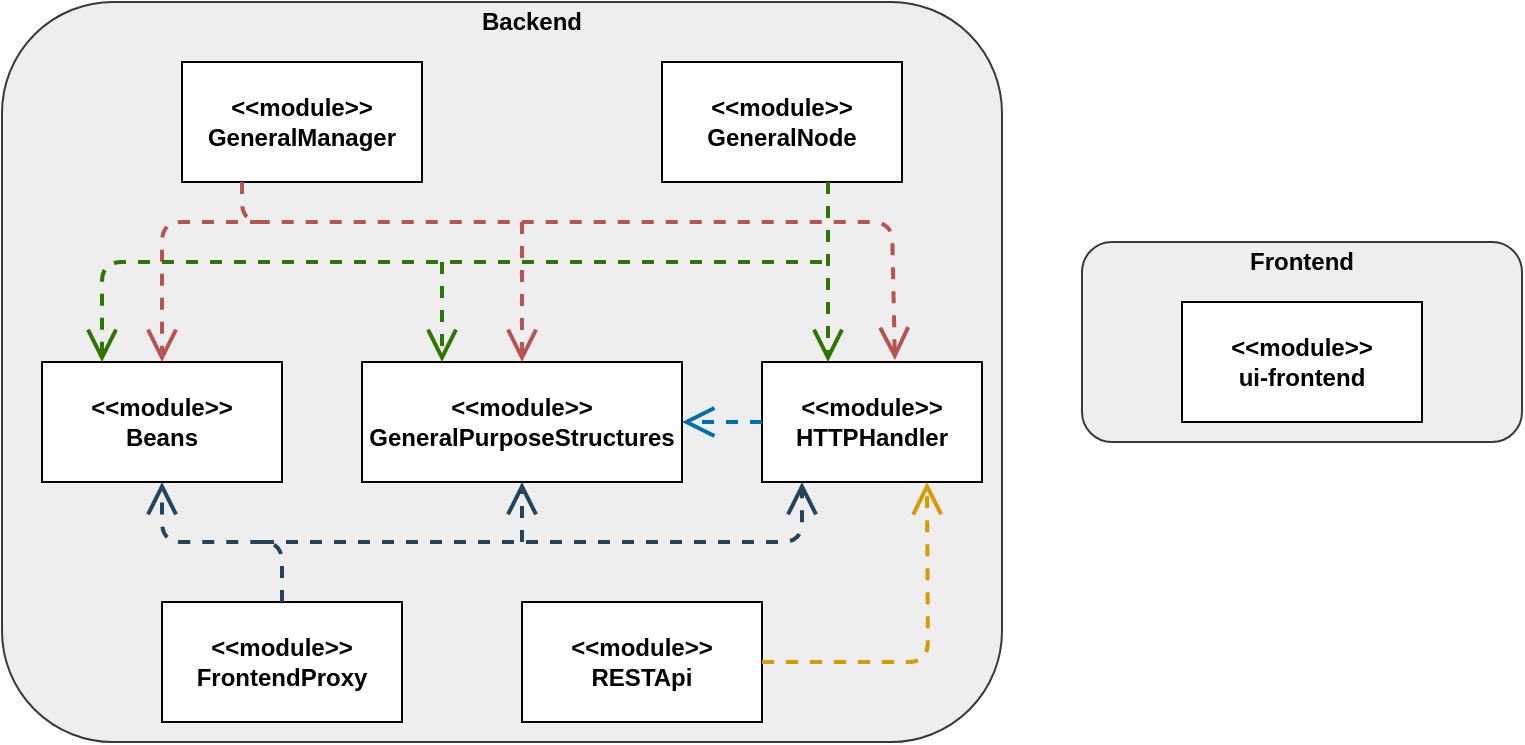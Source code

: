 <mxfile version="14.6.13" type="device"><diagram id="yIOi_dzZ2lcQYz4DDUIx" name="Pagina-1"><mxGraphModel dx="981" dy="574" grid="1" gridSize="10" guides="1" tooltips="1" connect="1" arrows="1" fold="1" page="1" pageScale="1" pageWidth="827" pageHeight="1169" math="0" shadow="0"><root><mxCell id="0"/><mxCell id="1" parent="0"/><mxCell id="FxdNurezOeOeJf-rxMEs-25" value="" style="group" parent="1" vertex="1" connectable="0"><mxGeometry x="640" y="390" width="220" height="100" as="geometry"/></mxCell><mxCell id="FxdNurezOeOeJf-rxMEs-23" value="" style="rounded=1;whiteSpace=wrap;html=1;fillColor=#eeeeee;strokeColor=#36393d;" parent="FxdNurezOeOeJf-rxMEs-25" vertex="1"><mxGeometry width="220" height="100" as="geometry"/></mxCell><mxCell id="FxdNurezOeOeJf-rxMEs-20" value="&lt;b&gt;&amp;lt;&amp;lt;module&amp;gt;&amp;gt;&lt;br&gt;ui-frontend&lt;br&gt;&lt;/b&gt;" style="rounded=0;whiteSpace=wrap;html=1;" parent="FxdNurezOeOeJf-rxMEs-25" vertex="1"><mxGeometry x="50" y="30" width="120" height="60" as="geometry"/></mxCell><mxCell id="FxdNurezOeOeJf-rxMEs-24" value="&lt;b&gt;Frontend&lt;/b&gt;" style="text;html=1;strokeColor=none;fillColor=none;align=center;verticalAlign=middle;whiteSpace=wrap;rounded=0;" parent="FxdNurezOeOeJf-rxMEs-25" vertex="1"><mxGeometry x="75" width="70" height="20" as="geometry"/></mxCell><mxCell id="FxdNurezOeOeJf-rxMEs-26" value="" style="group" parent="1" vertex="1" connectable="0"><mxGeometry x="100" y="270" width="500" height="370" as="geometry"/></mxCell><mxCell id="FxdNurezOeOeJf-rxMEs-21" value="" style="rounded=1;whiteSpace=wrap;html=1;fillColor=#eeeeee;strokeColor=#36393d;" parent="FxdNurezOeOeJf-rxMEs-26" vertex="1"><mxGeometry width="500" height="370" as="geometry"/></mxCell><mxCell id="FxdNurezOeOeJf-rxMEs-1" value="&lt;b&gt;&amp;lt;&amp;lt;module&amp;gt;&amp;gt;&lt;br&gt;GeneralManager&lt;br&gt;&lt;/b&gt;" style="rounded=0;whiteSpace=wrap;html=1;" parent="FxdNurezOeOeJf-rxMEs-26" vertex="1"><mxGeometry x="90" y="30" width="120" height="60" as="geometry"/></mxCell><mxCell id="FxdNurezOeOeJf-rxMEs-2" value="&lt;b&gt;&amp;lt;&amp;lt;module&amp;gt;&amp;gt;&lt;br&gt;GeneralNode&lt;br&gt;&lt;/b&gt;" style="rounded=0;whiteSpace=wrap;html=1;" parent="FxdNurezOeOeJf-rxMEs-26" vertex="1"><mxGeometry x="330" y="30" width="120" height="60" as="geometry"/></mxCell><mxCell id="FxdNurezOeOeJf-rxMEs-3" value="&lt;b&gt;&amp;lt;&amp;lt;module&amp;gt;&amp;gt;&lt;br&gt;FrontendProxy&lt;br&gt;&lt;/b&gt;" style="rounded=0;whiteSpace=wrap;html=1;" parent="FxdNurezOeOeJf-rxMEs-26" vertex="1"><mxGeometry x="80" y="300" width="120" height="60" as="geometry"/></mxCell><mxCell id="FxdNurezOeOeJf-rxMEs-4" value="&lt;b&gt;&amp;lt;&amp;lt;module&amp;gt;&amp;gt;&lt;br&gt;Beans&lt;br&gt;&lt;/b&gt;" style="rounded=0;whiteSpace=wrap;html=1;" parent="FxdNurezOeOeJf-rxMEs-26" vertex="1"><mxGeometry x="20" y="180" width="120" height="60" as="geometry"/></mxCell><mxCell id="FxdNurezOeOeJf-rxMEs-5" value="&lt;b&gt;&amp;lt;&amp;lt;module&amp;gt;&amp;gt;&lt;br&gt;GeneralPurposeStructures&lt;br&gt;&lt;/b&gt;" style="rounded=0;whiteSpace=wrap;html=1;" parent="FxdNurezOeOeJf-rxMEs-26" vertex="1"><mxGeometry x="180" y="180" width="160" height="60" as="geometry"/></mxCell><mxCell id="FxdNurezOeOeJf-rxMEs-6" value="&lt;b&gt;&amp;lt;&amp;lt;module&amp;gt;&amp;gt;&lt;br&gt;HTTPHandler&lt;br&gt;&lt;/b&gt;" style="rounded=0;whiteSpace=wrap;html=1;" parent="FxdNurezOeOeJf-rxMEs-26" vertex="1"><mxGeometry x="380" y="180" width="110" height="60" as="geometry"/></mxCell><mxCell id="FxdNurezOeOeJf-rxMEs-7" value="&lt;b&gt;&amp;lt;&amp;lt;module&amp;gt;&amp;gt;&lt;br&gt;RESTApi&lt;br&gt;&lt;/b&gt;" style="rounded=0;whiteSpace=wrap;html=1;" parent="FxdNurezOeOeJf-rxMEs-26" vertex="1"><mxGeometry x="260" y="300" width="120" height="60" as="geometry"/></mxCell><mxCell id="FxdNurezOeOeJf-rxMEs-9" value="" style="endArrow=open;endSize=12;dashed=1;html=1;entryX=0.604;entryY=-0.017;entryDx=0;entryDy=0;fillColor=#f8cecc;strokeColor=#b85450;strokeWidth=2;entryPerimeter=0;" parent="FxdNurezOeOeJf-rxMEs-26" target="FxdNurezOeOeJf-rxMEs-6" edge="1"><mxGeometry x="0.631" y="10" width="160" relative="1" as="geometry"><mxPoint x="120" y="90" as="sourcePoint"/><mxPoint x="530" y="70" as="targetPoint"/><Array as="points"><mxPoint x="120" y="110"/><mxPoint x="445" y="110"/></Array><mxPoint as="offset"/></mxGeometry></mxCell><mxCell id="FxdNurezOeOeJf-rxMEs-10" value="" style="endArrow=open;endSize=12;dashed=1;html=1;entryX=0.5;entryY=0;entryDx=0;entryDy=0;fillColor=#f8cecc;strokeColor=#b85450;strokeWidth=2;" parent="FxdNurezOeOeJf-rxMEs-26" target="FxdNurezOeOeJf-rxMEs-4" edge="1"><mxGeometry width="160" relative="1" as="geometry"><mxPoint x="130" y="110" as="sourcePoint"/><mxPoint x="240" y="70" as="targetPoint"/><Array as="points"><mxPoint x="80" y="110"/></Array></mxGeometry></mxCell><mxCell id="FxdNurezOeOeJf-rxMEs-11" value="" style="endArrow=open;endSize=12;dashed=1;html=1;entryX=0.5;entryY=0;entryDx=0;entryDy=0;fillColor=#f8cecc;strokeColor=#b85450;strokeWidth=2;" parent="FxdNurezOeOeJf-rxMEs-26" target="FxdNurezOeOeJf-rxMEs-5" edge="1"><mxGeometry width="160" relative="1" as="geometry"><mxPoint x="260" y="110" as="sourcePoint"/><mxPoint x="394" y="70" as="targetPoint"/></mxGeometry></mxCell><mxCell id="FxdNurezOeOeJf-rxMEs-12" value="" style="endArrow=open;endSize=12;dashed=1;html=1;fillColor=#60a917;strokeColor=#2D7600;strokeWidth=2;" parent="FxdNurezOeOeJf-rxMEs-26" edge="1"><mxGeometry x="0.278" width="160" relative="1" as="geometry"><mxPoint x="413" y="90" as="sourcePoint"/><mxPoint x="413" y="180" as="targetPoint"/><Array as="points"><mxPoint x="413" y="90"/></Array><mxPoint as="offset"/></mxGeometry></mxCell><mxCell id="FxdNurezOeOeJf-rxMEs-13" value="" style="endArrow=open;endSize=12;dashed=1;html=1;entryX=0.25;entryY=0;entryDx=0;entryDy=0;fillColor=#60a917;strokeColor=#2D7600;strokeWidth=2;" parent="FxdNurezOeOeJf-rxMEs-26" target="FxdNurezOeOeJf-rxMEs-4" edge="1"><mxGeometry width="160" relative="1" as="geometry"><mxPoint x="410" y="130" as="sourcePoint"/><mxPoint x="330" y="80" as="targetPoint"/><Array as="points"><mxPoint x="50" y="130"/></Array></mxGeometry></mxCell><mxCell id="FxdNurezOeOeJf-rxMEs-15" value="" style="endArrow=open;endSize=12;dashed=1;html=1;strokeWidth=2;entryX=0.25;entryY=0;entryDx=0;entryDy=0;fillColor=#60a917;strokeColor=#2D7600;" parent="FxdNurezOeOeJf-rxMEs-26" target="FxdNurezOeOeJf-rxMEs-5" edge="1"><mxGeometry width="160" relative="1" as="geometry"><mxPoint x="220" y="130" as="sourcePoint"/><mxPoint x="380" y="90" as="targetPoint"/></mxGeometry></mxCell><mxCell id="FxdNurezOeOeJf-rxMEs-17" value="" style="endArrow=open;endSize=12;dashed=1;html=1;strokeWidth=2;entryX=0.5;entryY=1;entryDx=0;entryDy=0;fillColor=#bac8d3;strokeColor=#23445d;" parent="FxdNurezOeOeJf-rxMEs-26" target="FxdNurezOeOeJf-rxMEs-4" edge="1"><mxGeometry x="-0.382" y="-22" width="160" relative="1" as="geometry"><mxPoint x="140" y="300" as="sourcePoint"/><mxPoint x="300" y="300" as="targetPoint"/><Array as="points"><mxPoint x="140" y="270"/><mxPoint x="80" y="270"/></Array><mxPoint as="offset"/></mxGeometry></mxCell><mxCell id="FxdNurezOeOeJf-rxMEs-18" value="" style="endArrow=open;endSize=12;dashed=1;html=1;strokeWidth=2;fillColor=#bac8d3;strokeColor=#23445d;" parent="FxdNurezOeOeJf-rxMEs-26" edge="1"><mxGeometry width="160" relative="1" as="geometry"><mxPoint x="130" y="270" as="sourcePoint"/><mxPoint x="400" y="240" as="targetPoint"/><Array as="points"><mxPoint x="400" y="270"/></Array></mxGeometry></mxCell><mxCell id="FxdNurezOeOeJf-rxMEs-19" value="" style="endArrow=open;endSize=12;dashed=1;html=1;strokeWidth=2;entryX=0.5;entryY=1;entryDx=0;entryDy=0;fillColor=#bac8d3;strokeColor=#23445d;" parent="FxdNurezOeOeJf-rxMEs-26" target="FxdNurezOeOeJf-rxMEs-5" edge="1"><mxGeometry width="160" relative="1" as="geometry"><mxPoint x="260" y="270" as="sourcePoint"/><mxPoint x="420" y="270" as="targetPoint"/></mxGeometry></mxCell><mxCell id="FxdNurezOeOeJf-rxMEs-22" value="&lt;b&gt;Backend&lt;/b&gt;" style="text;html=1;strokeColor=none;fillColor=none;align=center;verticalAlign=middle;whiteSpace=wrap;rounded=0;" parent="FxdNurezOeOeJf-rxMEs-26" vertex="1"><mxGeometry x="230" width="70" height="20" as="geometry"/></mxCell><mxCell id="YlfjXs8bc2Kj2YQRiAcM-2" value="" style="endArrow=open;endSize=12;dashed=1;html=1;entryX=0.75;entryY=1;entryDx=0;entryDy=0;strokeWidth=2;fillColor=#ffe6cc;strokeColor=#d79b00;" parent="1" target="FxdNurezOeOeJf-rxMEs-6" edge="1"><mxGeometry width="160" relative="1" as="geometry"><mxPoint x="480" y="600" as="sourcePoint"/><mxPoint x="640" y="600" as="targetPoint"/><Array as="points"><mxPoint x="563" y="600"/></Array></mxGeometry></mxCell><mxCell id="QdXeRtDPVpli2_Jv8Fdq-1" value="" style="endArrow=open;endSize=12;dashed=1;html=1;entryX=1;entryY=0.5;entryDx=0;entryDy=0;strokeWidth=2;fillColor=#1ba1e2;strokeColor=#006EAF;" edge="1" parent="1" target="FxdNurezOeOeJf-rxMEs-5"><mxGeometry width="160" relative="1" as="geometry"><mxPoint x="480" y="480" as="sourcePoint"/><mxPoint x="640" y="480" as="targetPoint"/></mxGeometry></mxCell></root></mxGraphModel></diagram></mxfile>